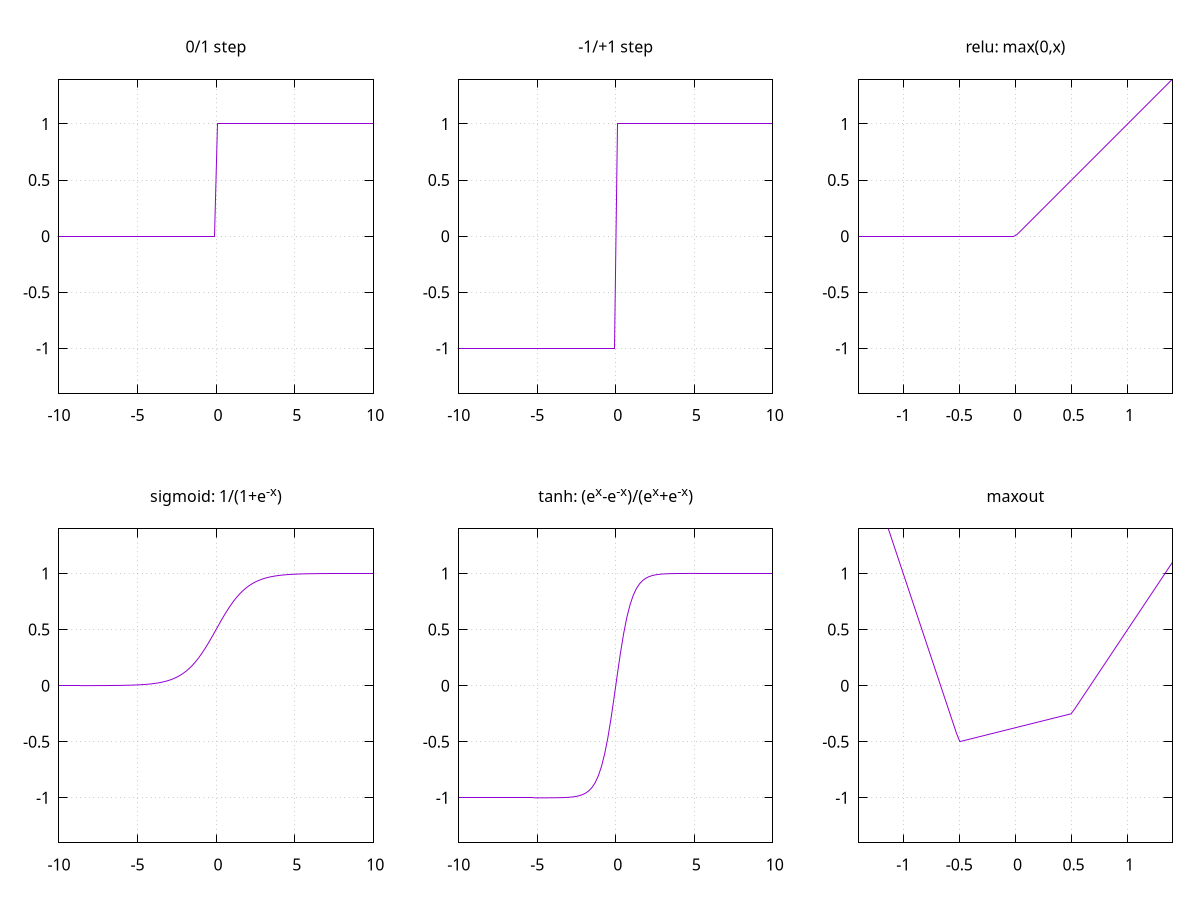 set size square
set nokey
set terminal png size 750,500
set output 'actf.png'
set multiplot layout 2,3 columnsfirst
set yrange [-1.4:1.4]
set xrange [-10:10]
set grid

set title '0/1 step'
plot 0 * (x<0) + 1 * (x >= 0)

set title 'sigmoid: 1/(1+e^{-x})'
plot 1/(1+exp(-x))

set title '-1/+1 step'
plot -1 * (x<0) + 1 * (x >= 0)

set title 'tanh: (e^x-e^{-x})/(e^x+e^{-x})'
plot tanh(x)

set xrange [-1.4:1.4]

set title 'relu: max(0,x)'
plot 0 * (x<0) + x * (x >= 0)
set title 'maxout'
plot (x<-0.5) * (-3*x-2) + (x>=-0.5) * (x<0.5) * (0.25*x-0.375) + (x >= 0.5) * (1.5*x-1)

